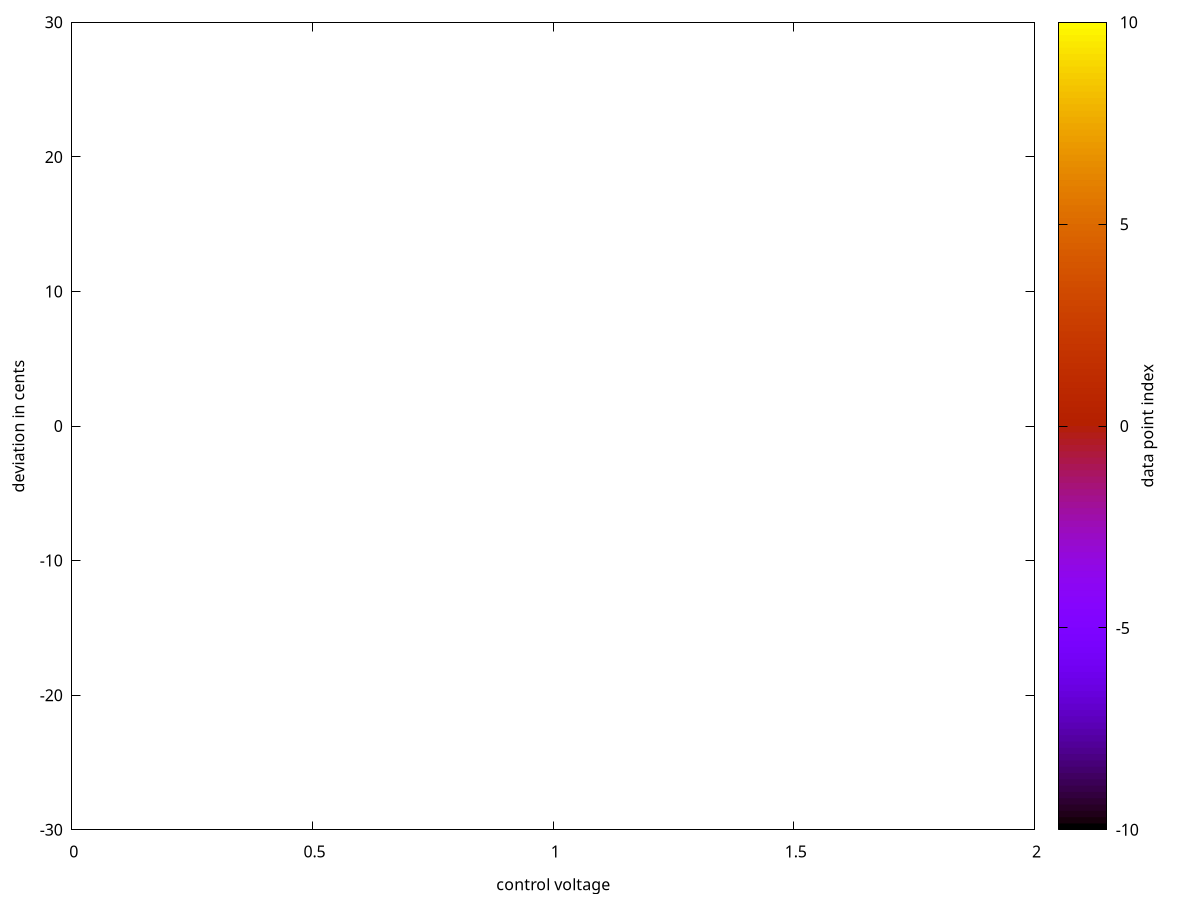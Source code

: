 set xlabel "control voltage"
set ylabel "deviation in cents"
set cblabel "data point index"
set xrange [0:2]
set yrange [-30:30]

plot\
	"<(head -n 2000 2019-05-25_pair5_voltagereg.txt)" u ($1/2000):( (log($2/$3*10000)/log(2) - ($1/2000))*1200 + 420 -8510) : 0 with points palette pt 4 title "top: regulated voltage",\
	"<(head -n 2000 2019-05-25_pair5.txt)" u ($1/2000):( (log($2/$3*10000)/log(2) - ($1/2000))*1200 -8510) : 0 with points palette pt 1 title "bottom: unregulated voltage"
pause -1
